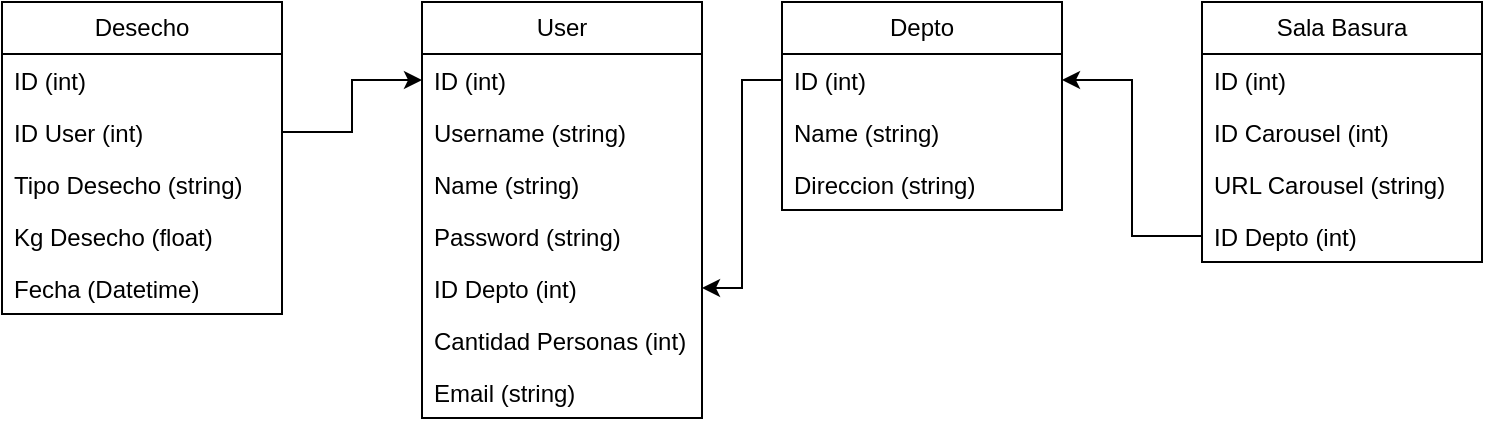 <mxfile version="21.1.8" type="device">
  <diagram id="C5RBs43oDa-KdzZeNtuy" name="Page-1">
    <mxGraphModel dx="819" dy="439" grid="1" gridSize="10" guides="1" tooltips="1" connect="1" arrows="1" fold="1" page="1" pageScale="1" pageWidth="827" pageHeight="1169" math="0" shadow="0">
      <root>
        <mxCell id="WIyWlLk6GJQsqaUBKTNV-0" />
        <mxCell id="WIyWlLk6GJQsqaUBKTNV-1" parent="WIyWlLk6GJQsqaUBKTNV-0" />
        <mxCell id="L7zkDEzcfIvn1_jqLFKP-0" value="Sala Basura" style="swimlane;fontStyle=0;childLayout=stackLayout;horizontal=1;startSize=26;fillColor=none;horizontalStack=0;resizeParent=1;resizeParentMax=0;resizeLast=0;collapsible=1;marginBottom=0;whiteSpace=wrap;html=1;" vertex="1" parent="WIyWlLk6GJQsqaUBKTNV-1">
          <mxGeometry x="880" y="440" width="140" height="130" as="geometry" />
        </mxCell>
        <mxCell id="L7zkDEzcfIvn1_jqLFKP-1" value="ID (int)" style="text;strokeColor=none;fillColor=none;align=left;verticalAlign=top;spacingLeft=4;spacingRight=4;overflow=hidden;rotatable=0;points=[[0,0.5],[1,0.5]];portConstraint=eastwest;whiteSpace=wrap;html=1;" vertex="1" parent="L7zkDEzcfIvn1_jqLFKP-0">
          <mxGeometry y="26" width="140" height="26" as="geometry" />
        </mxCell>
        <mxCell id="L7zkDEzcfIvn1_jqLFKP-2" value="ID Carousel (int)" style="text;strokeColor=none;fillColor=none;align=left;verticalAlign=top;spacingLeft=4;spacingRight=4;overflow=hidden;rotatable=0;points=[[0,0.5],[1,0.5]];portConstraint=eastwest;whiteSpace=wrap;html=1;" vertex="1" parent="L7zkDEzcfIvn1_jqLFKP-0">
          <mxGeometry y="52" width="140" height="26" as="geometry" />
        </mxCell>
        <mxCell id="L7zkDEzcfIvn1_jqLFKP-3" value="URL Carousel (string)" style="text;strokeColor=none;fillColor=none;align=left;verticalAlign=top;spacingLeft=4;spacingRight=4;overflow=hidden;rotatable=0;points=[[0,0.5],[1,0.5]];portConstraint=eastwest;whiteSpace=wrap;html=1;" vertex="1" parent="L7zkDEzcfIvn1_jqLFKP-0">
          <mxGeometry y="78" width="140" height="26" as="geometry" />
        </mxCell>
        <mxCell id="L7zkDEzcfIvn1_jqLFKP-4" value="ID Depto (int)" style="text;strokeColor=none;fillColor=none;align=left;verticalAlign=top;spacingLeft=4;spacingRight=4;overflow=hidden;rotatable=0;points=[[0,0.5],[1,0.5]];portConstraint=eastwest;whiteSpace=wrap;html=1;" vertex="1" parent="L7zkDEzcfIvn1_jqLFKP-0">
          <mxGeometry y="104" width="140" height="26" as="geometry" />
        </mxCell>
        <mxCell id="L7zkDEzcfIvn1_jqLFKP-5" value="Depto" style="swimlane;fontStyle=0;childLayout=stackLayout;horizontal=1;startSize=26;fillColor=none;horizontalStack=0;resizeParent=1;resizeParentMax=0;resizeLast=0;collapsible=1;marginBottom=0;whiteSpace=wrap;html=1;" vertex="1" parent="WIyWlLk6GJQsqaUBKTNV-1">
          <mxGeometry x="670" y="440" width="140" height="104" as="geometry" />
        </mxCell>
        <mxCell id="L7zkDEzcfIvn1_jqLFKP-6" value="ID (int)" style="text;strokeColor=none;fillColor=none;align=left;verticalAlign=top;spacingLeft=4;spacingRight=4;overflow=hidden;rotatable=0;points=[[0,0.5],[1,0.5]];portConstraint=eastwest;whiteSpace=wrap;html=1;" vertex="1" parent="L7zkDEzcfIvn1_jqLFKP-5">
          <mxGeometry y="26" width="140" height="26" as="geometry" />
        </mxCell>
        <mxCell id="L7zkDEzcfIvn1_jqLFKP-7" value="Name (string)" style="text;strokeColor=none;fillColor=none;align=left;verticalAlign=top;spacingLeft=4;spacingRight=4;overflow=hidden;rotatable=0;points=[[0,0.5],[1,0.5]];portConstraint=eastwest;whiteSpace=wrap;html=1;" vertex="1" parent="L7zkDEzcfIvn1_jqLFKP-5">
          <mxGeometry y="52" width="140" height="26" as="geometry" />
        </mxCell>
        <mxCell id="L7zkDEzcfIvn1_jqLFKP-8" value="Direccion (string)" style="text;strokeColor=none;fillColor=none;align=left;verticalAlign=top;spacingLeft=4;spacingRight=4;overflow=hidden;rotatable=0;points=[[0,0.5],[1,0.5]];portConstraint=eastwest;whiteSpace=wrap;html=1;" vertex="1" parent="L7zkDEzcfIvn1_jqLFKP-5">
          <mxGeometry y="78" width="140" height="26" as="geometry" />
        </mxCell>
        <mxCell id="L7zkDEzcfIvn1_jqLFKP-10" value="User" style="swimlane;fontStyle=0;childLayout=stackLayout;horizontal=1;startSize=26;fillColor=none;horizontalStack=0;resizeParent=1;resizeParentMax=0;resizeLast=0;collapsible=1;marginBottom=0;whiteSpace=wrap;html=1;" vertex="1" parent="WIyWlLk6GJQsqaUBKTNV-1">
          <mxGeometry x="490" y="440" width="140" height="208" as="geometry" />
        </mxCell>
        <mxCell id="L7zkDEzcfIvn1_jqLFKP-11" value="ID (int)" style="text;strokeColor=none;fillColor=none;align=left;verticalAlign=top;spacingLeft=4;spacingRight=4;overflow=hidden;rotatable=0;points=[[0,0.5],[1,0.5]];portConstraint=eastwest;whiteSpace=wrap;html=1;" vertex="1" parent="L7zkDEzcfIvn1_jqLFKP-10">
          <mxGeometry y="26" width="140" height="26" as="geometry" />
        </mxCell>
        <mxCell id="L7zkDEzcfIvn1_jqLFKP-14" value="Username (string)" style="text;strokeColor=none;fillColor=none;align=left;verticalAlign=top;spacingLeft=4;spacingRight=4;overflow=hidden;rotatable=0;points=[[0,0.5],[1,0.5]];portConstraint=eastwest;whiteSpace=wrap;html=1;" vertex="1" parent="L7zkDEzcfIvn1_jqLFKP-10">
          <mxGeometry y="52" width="140" height="26" as="geometry" />
        </mxCell>
        <mxCell id="L7zkDEzcfIvn1_jqLFKP-12" value="Name (string)" style="text;strokeColor=none;fillColor=none;align=left;verticalAlign=top;spacingLeft=4;spacingRight=4;overflow=hidden;rotatable=0;points=[[0,0.5],[1,0.5]];portConstraint=eastwest;whiteSpace=wrap;html=1;" vertex="1" parent="L7zkDEzcfIvn1_jqLFKP-10">
          <mxGeometry y="78" width="140" height="26" as="geometry" />
        </mxCell>
        <mxCell id="L7zkDEzcfIvn1_jqLFKP-13" value="Password (string)" style="text;strokeColor=none;fillColor=none;align=left;verticalAlign=top;spacingLeft=4;spacingRight=4;overflow=hidden;rotatable=0;points=[[0,0.5],[1,0.5]];portConstraint=eastwest;whiteSpace=wrap;html=1;" vertex="1" parent="L7zkDEzcfIvn1_jqLFKP-10">
          <mxGeometry y="104" width="140" height="26" as="geometry" />
        </mxCell>
        <mxCell id="L7zkDEzcfIvn1_jqLFKP-15" value="ID Depto (int)" style="text;strokeColor=none;fillColor=none;align=left;verticalAlign=top;spacingLeft=4;spacingRight=4;overflow=hidden;rotatable=0;points=[[0,0.5],[1,0.5]];portConstraint=eastwest;whiteSpace=wrap;html=1;" vertex="1" parent="L7zkDEzcfIvn1_jqLFKP-10">
          <mxGeometry y="130" width="140" height="26" as="geometry" />
        </mxCell>
        <mxCell id="L7zkDEzcfIvn1_jqLFKP-16" value="Cantidad Personas (int)" style="text;strokeColor=none;fillColor=none;align=left;verticalAlign=top;spacingLeft=4;spacingRight=4;overflow=hidden;rotatable=0;points=[[0,0.5],[1,0.5]];portConstraint=eastwest;whiteSpace=wrap;html=1;" vertex="1" parent="L7zkDEzcfIvn1_jqLFKP-10">
          <mxGeometry y="156" width="140" height="26" as="geometry" />
        </mxCell>
        <mxCell id="L7zkDEzcfIvn1_jqLFKP-18" value="Email (string)" style="text;strokeColor=none;fillColor=none;align=left;verticalAlign=top;spacingLeft=4;spacingRight=4;overflow=hidden;rotatable=0;points=[[0,0.5],[1,0.5]];portConstraint=eastwest;whiteSpace=wrap;html=1;" vertex="1" parent="L7zkDEzcfIvn1_jqLFKP-10">
          <mxGeometry y="182" width="140" height="26" as="geometry" />
        </mxCell>
        <mxCell id="L7zkDEzcfIvn1_jqLFKP-19" value="Desecho" style="swimlane;fontStyle=0;childLayout=stackLayout;horizontal=1;startSize=26;fillColor=none;horizontalStack=0;resizeParent=1;resizeParentMax=0;resizeLast=0;collapsible=1;marginBottom=0;whiteSpace=wrap;html=1;" vertex="1" parent="WIyWlLk6GJQsqaUBKTNV-1">
          <mxGeometry x="280" y="440" width="140" height="156" as="geometry" />
        </mxCell>
        <mxCell id="L7zkDEzcfIvn1_jqLFKP-20" value="ID (int)" style="text;strokeColor=none;fillColor=none;align=left;verticalAlign=top;spacingLeft=4;spacingRight=4;overflow=hidden;rotatable=0;points=[[0,0.5],[1,0.5]];portConstraint=eastwest;whiteSpace=wrap;html=1;" vertex="1" parent="L7zkDEzcfIvn1_jqLFKP-19">
          <mxGeometry y="26" width="140" height="26" as="geometry" />
        </mxCell>
        <mxCell id="L7zkDEzcfIvn1_jqLFKP-29" value="ID User (int)" style="text;strokeColor=none;fillColor=none;align=left;verticalAlign=top;spacingLeft=4;spacingRight=4;overflow=hidden;rotatable=0;points=[[0,0.5],[1,0.5]];portConstraint=eastwest;whiteSpace=wrap;html=1;" vertex="1" parent="L7zkDEzcfIvn1_jqLFKP-19">
          <mxGeometry y="52" width="140" height="26" as="geometry" />
        </mxCell>
        <mxCell id="L7zkDEzcfIvn1_jqLFKP-21" value="Tipo Desecho (string)" style="text;strokeColor=none;fillColor=none;align=left;verticalAlign=top;spacingLeft=4;spacingRight=4;overflow=hidden;rotatable=0;points=[[0,0.5],[1,0.5]];portConstraint=eastwest;whiteSpace=wrap;html=1;" vertex="1" parent="L7zkDEzcfIvn1_jqLFKP-19">
          <mxGeometry y="78" width="140" height="26" as="geometry" />
        </mxCell>
        <mxCell id="L7zkDEzcfIvn1_jqLFKP-22" value="Kg Desecho (float)" style="text;strokeColor=none;fillColor=none;align=left;verticalAlign=top;spacingLeft=4;spacingRight=4;overflow=hidden;rotatable=0;points=[[0,0.5],[1,0.5]];portConstraint=eastwest;whiteSpace=wrap;html=1;" vertex="1" parent="L7zkDEzcfIvn1_jqLFKP-19">
          <mxGeometry y="104" width="140" height="26" as="geometry" />
        </mxCell>
        <mxCell id="L7zkDEzcfIvn1_jqLFKP-31" value="Fecha (Datetime)" style="text;strokeColor=none;fillColor=none;align=left;verticalAlign=top;spacingLeft=4;spacingRight=4;overflow=hidden;rotatable=0;points=[[0,0.5],[1,0.5]];portConstraint=eastwest;whiteSpace=wrap;html=1;" vertex="1" parent="L7zkDEzcfIvn1_jqLFKP-19">
          <mxGeometry y="130" width="140" height="26" as="geometry" />
        </mxCell>
        <mxCell id="L7zkDEzcfIvn1_jqLFKP-27" style="edgeStyle=orthogonalEdgeStyle;rounded=0;orthogonalLoop=1;jettySize=auto;html=1;" edge="1" parent="WIyWlLk6GJQsqaUBKTNV-1" source="L7zkDEzcfIvn1_jqLFKP-6" target="L7zkDEzcfIvn1_jqLFKP-15">
          <mxGeometry relative="1" as="geometry" />
        </mxCell>
        <mxCell id="L7zkDEzcfIvn1_jqLFKP-28" style="edgeStyle=orthogonalEdgeStyle;rounded=0;orthogonalLoop=1;jettySize=auto;html=1;" edge="1" parent="WIyWlLk6GJQsqaUBKTNV-1" source="L7zkDEzcfIvn1_jqLFKP-4" target="L7zkDEzcfIvn1_jqLFKP-6">
          <mxGeometry relative="1" as="geometry" />
        </mxCell>
        <mxCell id="L7zkDEzcfIvn1_jqLFKP-30" style="edgeStyle=orthogonalEdgeStyle;rounded=0;orthogonalLoop=1;jettySize=auto;html=1;" edge="1" parent="WIyWlLk6GJQsqaUBKTNV-1" source="L7zkDEzcfIvn1_jqLFKP-29" target="L7zkDEzcfIvn1_jqLFKP-11">
          <mxGeometry relative="1" as="geometry" />
        </mxCell>
      </root>
    </mxGraphModel>
  </diagram>
</mxfile>
